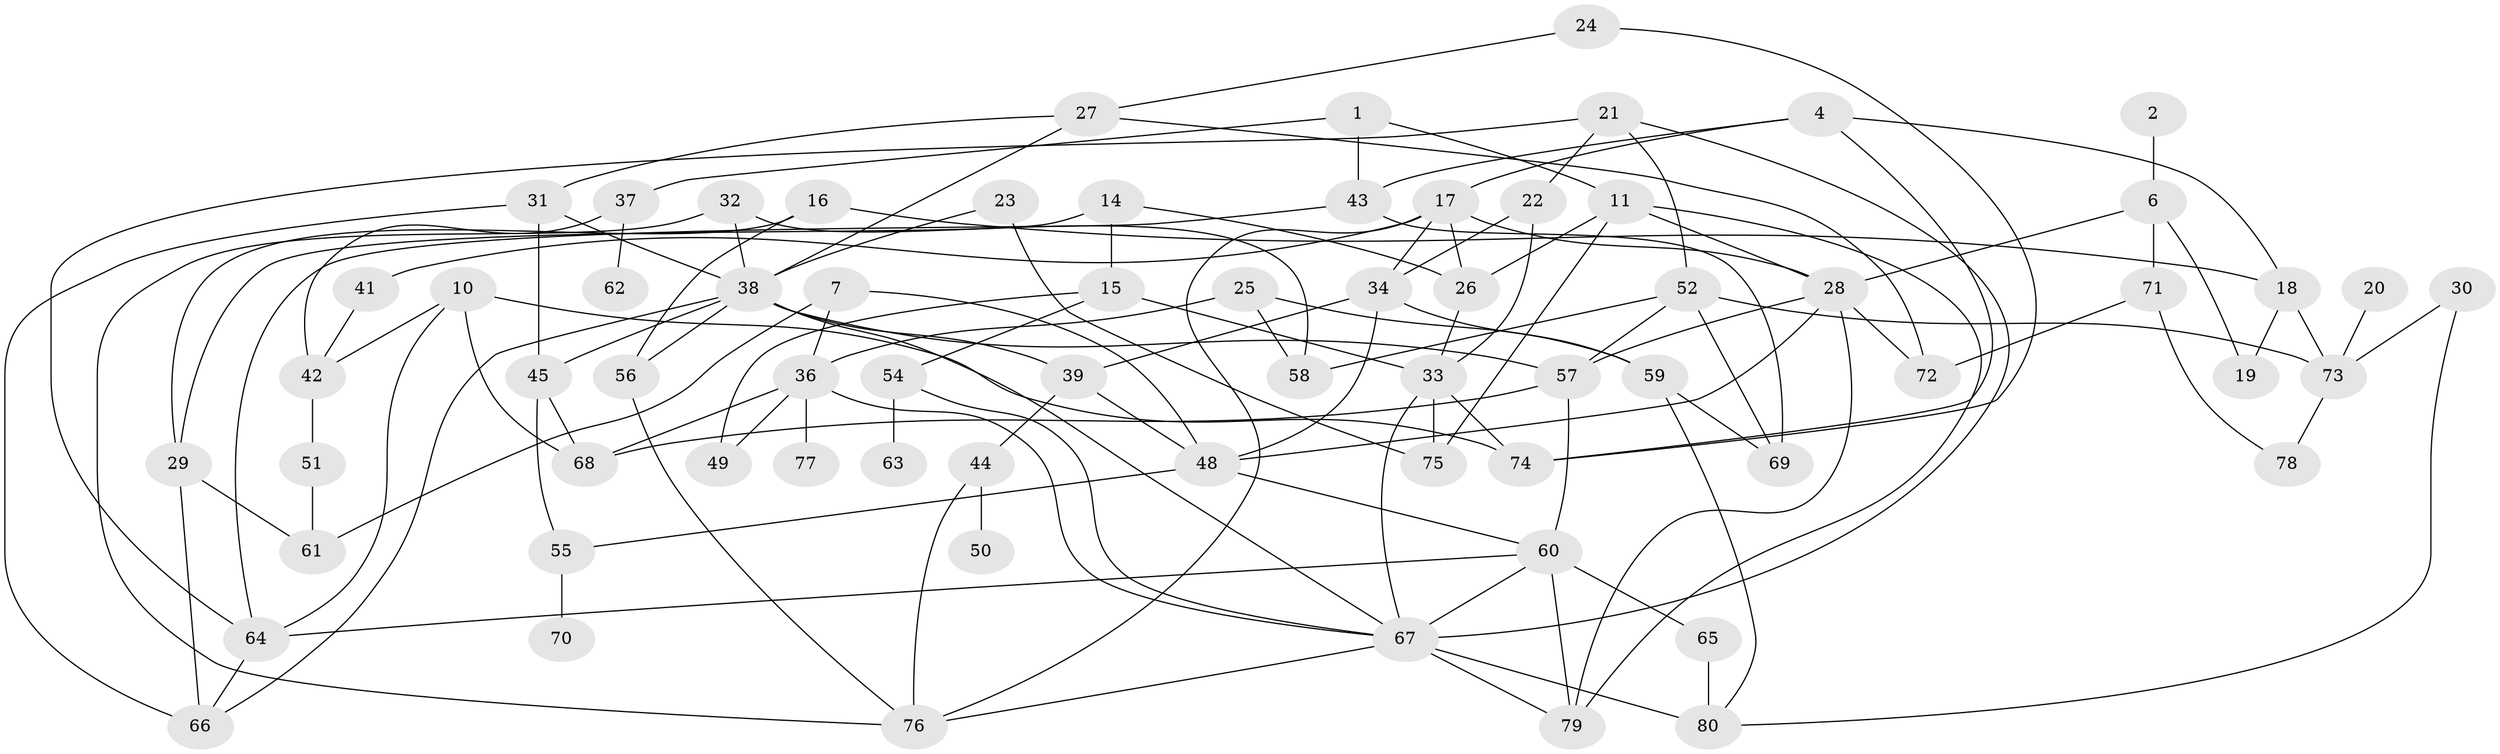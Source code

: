 // original degree distribution, {3: 0.25757575757575757, 4: 0.21212121212121213, 1: 0.14393939393939395, 5: 0.06818181818181818, 0: 0.08333333333333333, 2: 0.19696969696969696, 6: 0.022727272727272728, 9: 0.007575757575757576, 7: 0.007575757575757576}
// Generated by graph-tools (version 1.1) at 2025/35/03/04/25 23:35:45]
// undirected, 69 vertices, 125 edges
graph export_dot {
  node [color=gray90,style=filled];
  1;
  2;
  4;
  6;
  7;
  10;
  11;
  14;
  15;
  16;
  17;
  18;
  19;
  20;
  21;
  22;
  23;
  24;
  25;
  26;
  27;
  28;
  29;
  30;
  31;
  32;
  33;
  34;
  36;
  37;
  38;
  39;
  41;
  42;
  43;
  44;
  45;
  48;
  49;
  50;
  51;
  52;
  54;
  55;
  56;
  57;
  58;
  59;
  60;
  61;
  62;
  63;
  64;
  65;
  66;
  67;
  68;
  69;
  70;
  71;
  72;
  73;
  74;
  75;
  76;
  77;
  78;
  79;
  80;
  1 -- 11 [weight=1.0];
  1 -- 37 [weight=1.0];
  1 -- 43 [weight=1.0];
  2 -- 6 [weight=1.0];
  4 -- 17 [weight=1.0];
  4 -- 18 [weight=1.0];
  4 -- 43 [weight=1.0];
  4 -- 74 [weight=1.0];
  6 -- 19 [weight=1.0];
  6 -- 28 [weight=1.0];
  6 -- 71 [weight=1.0];
  7 -- 36 [weight=1.0];
  7 -- 48 [weight=1.0];
  7 -- 61 [weight=1.0];
  10 -- 42 [weight=1.0];
  10 -- 64 [weight=1.0];
  10 -- 68 [weight=1.0];
  10 -- 74 [weight=1.0];
  11 -- 26 [weight=1.0];
  11 -- 28 [weight=1.0];
  11 -- 75 [weight=1.0];
  11 -- 79 [weight=1.0];
  14 -- 15 [weight=1.0];
  14 -- 26 [weight=1.0];
  14 -- 29 [weight=1.0];
  15 -- 33 [weight=1.0];
  15 -- 49 [weight=1.0];
  15 -- 54 [weight=1.0];
  16 -- 18 [weight=1.0];
  16 -- 29 [weight=1.0];
  16 -- 56 [weight=1.0];
  17 -- 26 [weight=2.0];
  17 -- 28 [weight=1.0];
  17 -- 34 [weight=1.0];
  17 -- 41 [weight=1.0];
  17 -- 76 [weight=1.0];
  18 -- 19 [weight=1.0];
  18 -- 73 [weight=1.0];
  20 -- 73 [weight=1.0];
  21 -- 22 [weight=1.0];
  21 -- 52 [weight=1.0];
  21 -- 64 [weight=1.0];
  21 -- 67 [weight=1.0];
  22 -- 33 [weight=1.0];
  22 -- 34 [weight=1.0];
  23 -- 38 [weight=1.0];
  23 -- 75 [weight=1.0];
  24 -- 27 [weight=1.0];
  24 -- 74 [weight=1.0];
  25 -- 36 [weight=1.0];
  25 -- 58 [weight=1.0];
  25 -- 59 [weight=1.0];
  26 -- 33 [weight=1.0];
  27 -- 31 [weight=1.0];
  27 -- 38 [weight=1.0];
  27 -- 72 [weight=1.0];
  28 -- 48 [weight=1.0];
  28 -- 57 [weight=1.0];
  28 -- 72 [weight=1.0];
  28 -- 79 [weight=1.0];
  29 -- 61 [weight=2.0];
  29 -- 66 [weight=1.0];
  30 -- 73 [weight=1.0];
  30 -- 80 [weight=1.0];
  31 -- 38 [weight=1.0];
  31 -- 45 [weight=1.0];
  31 -- 66 [weight=1.0];
  32 -- 38 [weight=1.0];
  32 -- 58 [weight=1.0];
  32 -- 76 [weight=1.0];
  33 -- 67 [weight=1.0];
  33 -- 74 [weight=1.0];
  33 -- 75 [weight=1.0];
  34 -- 39 [weight=1.0];
  34 -- 48 [weight=1.0];
  34 -- 59 [weight=1.0];
  36 -- 49 [weight=1.0];
  36 -- 67 [weight=1.0];
  36 -- 68 [weight=1.0];
  36 -- 77 [weight=1.0];
  37 -- 42 [weight=1.0];
  37 -- 62 [weight=1.0];
  38 -- 39 [weight=1.0];
  38 -- 45 [weight=1.0];
  38 -- 56 [weight=1.0];
  38 -- 57 [weight=1.0];
  38 -- 66 [weight=1.0];
  38 -- 67 [weight=1.0];
  39 -- 44 [weight=1.0];
  39 -- 48 [weight=1.0];
  41 -- 42 [weight=1.0];
  42 -- 51 [weight=1.0];
  43 -- 64 [weight=1.0];
  43 -- 69 [weight=1.0];
  44 -- 50 [weight=1.0];
  44 -- 76 [weight=1.0];
  45 -- 55 [weight=1.0];
  45 -- 68 [weight=1.0];
  48 -- 55 [weight=1.0];
  48 -- 60 [weight=1.0];
  51 -- 61 [weight=1.0];
  52 -- 57 [weight=1.0];
  52 -- 58 [weight=1.0];
  52 -- 69 [weight=1.0];
  52 -- 73 [weight=1.0];
  54 -- 63 [weight=1.0];
  54 -- 67 [weight=1.0];
  55 -- 70 [weight=2.0];
  56 -- 76 [weight=1.0];
  57 -- 60 [weight=1.0];
  57 -- 68 [weight=1.0];
  59 -- 69 [weight=1.0];
  59 -- 80 [weight=1.0];
  60 -- 64 [weight=1.0];
  60 -- 65 [weight=2.0];
  60 -- 67 [weight=1.0];
  60 -- 79 [weight=1.0];
  64 -- 66 [weight=1.0];
  65 -- 80 [weight=1.0];
  67 -- 76 [weight=1.0];
  67 -- 79 [weight=1.0];
  67 -- 80 [weight=2.0];
  71 -- 72 [weight=1.0];
  71 -- 78 [weight=1.0];
  73 -- 78 [weight=1.0];
}

